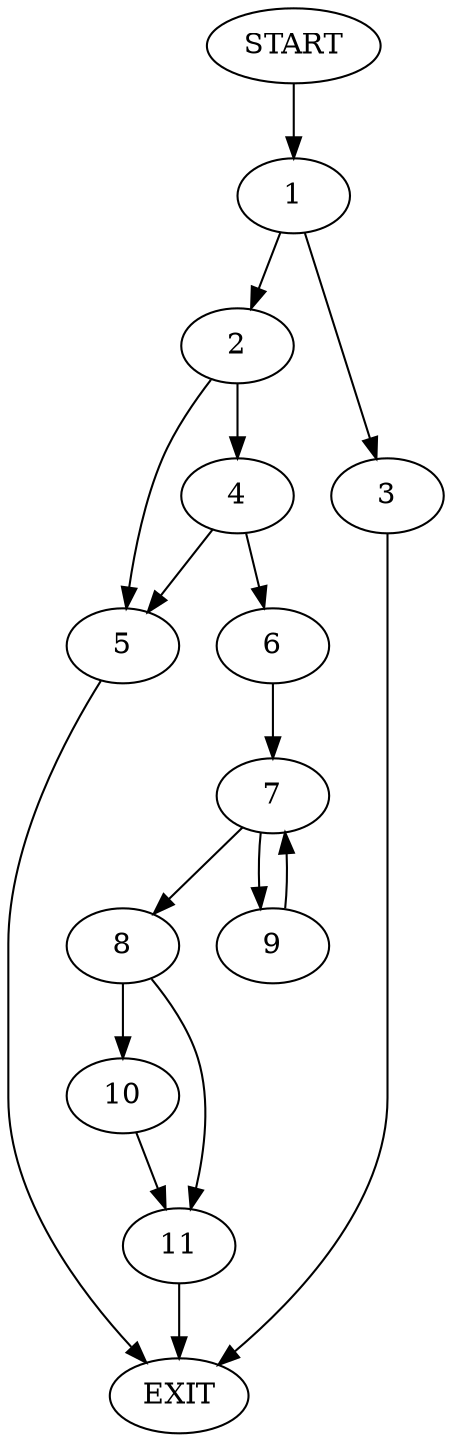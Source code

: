 digraph {
0 [label="START"]
12 [label="EXIT"]
0 -> 1
1 -> 2
1 -> 3
2 -> 4
2 -> 5
3 -> 12
4 -> 5
4 -> 6
5 -> 12
6 -> 7
7 -> 8
7 -> 9
9 -> 7
8 -> 10
8 -> 11
10 -> 11
11 -> 12
}
